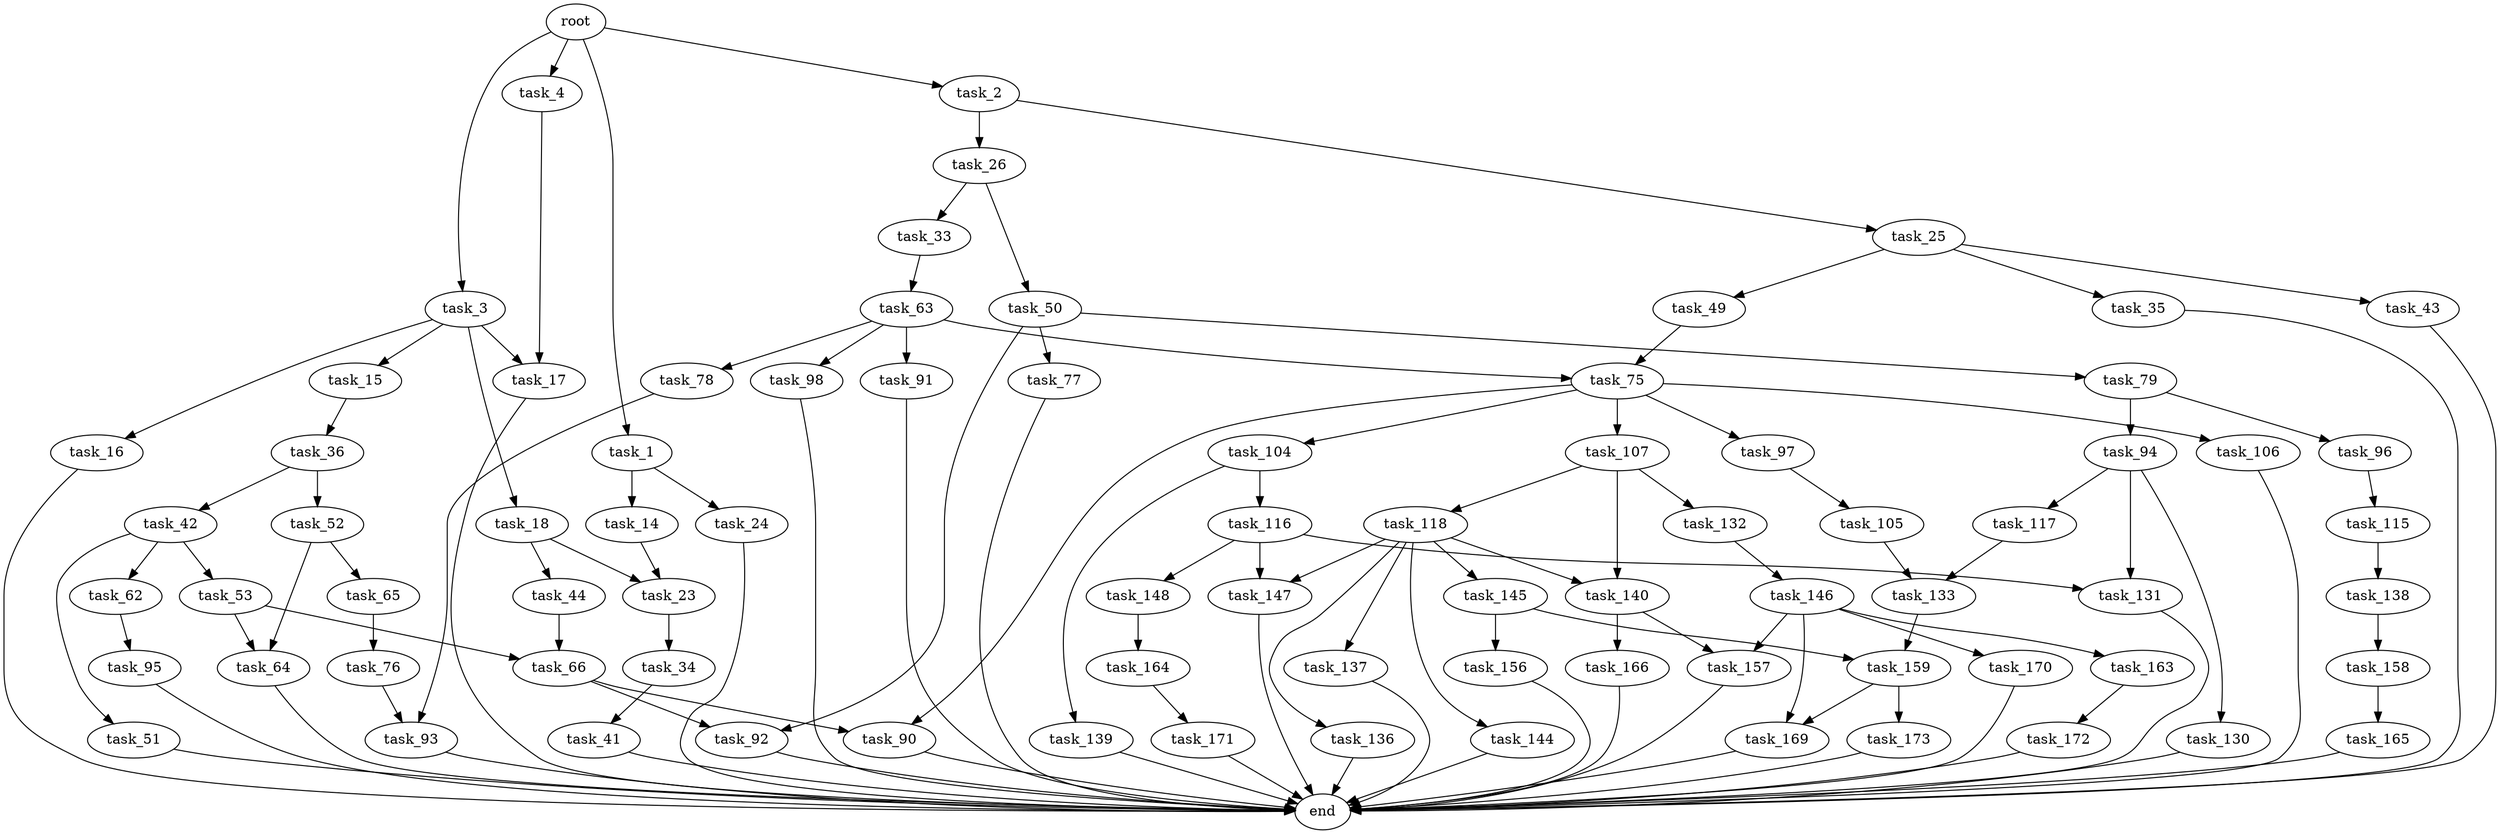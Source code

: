 digraph G {
  root [size="0.000000"];
  task_1 [size="120202184770.000000"];
  task_2 [size="28991029248.000000"];
  task_3 [size="6102703562.000000"];
  task_4 [size="5062272470.000000"];
  task_14 [size="23229461452.000000"];
  task_15 [size="20651544912.000000"];
  task_16 [size="190911024870.000000"];
  task_17 [size="416660257678.000000"];
  task_18 [size="124814434841.000000"];
  task_23 [size="231928233984.000000"];
  task_24 [size="23426247701.000000"];
  task_25 [size="9964596628.000000"];
  task_26 [size="6312216297.000000"];
  task_33 [size="269655168932.000000"];
  task_34 [size="191362903539.000000"];
  task_35 [size="138863153852.000000"];
  task_36 [size="68719476736.000000"];
  task_41 [size="14878747690.000000"];
  task_42 [size="782757789696.000000"];
  task_43 [size="8589934592.000000"];
  task_44 [size="633065307672.000000"];
  task_49 [size="549755813888.000000"];
  task_50 [size="316466089113.000000"];
  task_51 [size="134217728000.000000"];
  task_52 [size="355548462192.000000"];
  task_53 [size="134217728000.000000"];
  task_62 [size="8734979782.000000"];
  task_63 [size="231928233984.000000"];
  task_64 [size="473194824080.000000"];
  task_65 [size="375013235195.000000"];
  task_66 [size="549755813888.000000"];
  task_75 [size="549755813888.000000"];
  task_76 [size="19145214900.000000"];
  task_77 [size="657727535.000000"];
  task_78 [size="94425816460.000000"];
  task_79 [size="30129857164.000000"];
  task_90 [size="101551326484.000000"];
  task_91 [size="231928233984.000000"];
  task_92 [size="959938880287.000000"];
  task_93 [size="231928233984.000000"];
  task_94 [size="368293445632.000000"];
  task_95 [size="44371336032.000000"];
  task_96 [size="23161637702.000000"];
  task_97 [size="3968210428.000000"];
  task_98 [size="92246725607.000000"];
  task_104 [size="134217728000.000000"];
  task_105 [size="231928233984.000000"];
  task_106 [size="281646882214.000000"];
  task_107 [size="8578254942.000000"];
  task_115 [size="68719476736.000000"];
  task_116 [size="8589934592.000000"];
  task_117 [size="18435601703.000000"];
  task_118 [size="322252038534.000000"];
  task_130 [size="118285538293.000000"];
  task_131 [size="1073741824000.000000"];
  task_132 [size="2683566024.000000"];
  task_133 [size="134217728000.000000"];
  task_136 [size="37929652389.000000"];
  task_137 [size="28991029248.000000"];
  task_138 [size="435253381511.000000"];
  task_139 [size="62806942222.000000"];
  task_140 [size="376459864739.000000"];
  task_144 [size="368293445632.000000"];
  task_145 [size="216808068473.000000"];
  task_146 [size="47041385179.000000"];
  task_147 [size="257198344061.000000"];
  task_148 [size="68719476736.000000"];
  task_156 [size="268225912402.000000"];
  task_157 [size="1073741824000.000000"];
  task_158 [size="24376680325.000000"];
  task_159 [size="760554615.000000"];
  task_163 [size="68719476736.000000"];
  task_164 [size="28991029248.000000"];
  task_165 [size="20435287211.000000"];
  task_166 [size="16326360470.000000"];
  task_169 [size="28991029248.000000"];
  task_170 [size="822081569177.000000"];
  task_171 [size="30245847837.000000"];
  task_172 [size="368293445632.000000"];
  task_173 [size="10556895685.000000"];
  end [size="0.000000"];

  root -> task_1 [size="1.000000"];
  root -> task_2 [size="1.000000"];
  root -> task_3 [size="1.000000"];
  root -> task_4 [size="1.000000"];
  task_1 -> task_14 [size="134217728.000000"];
  task_1 -> task_24 [size="134217728.000000"];
  task_2 -> task_25 [size="75497472.000000"];
  task_2 -> task_26 [size="75497472.000000"];
  task_3 -> task_15 [size="134217728.000000"];
  task_3 -> task_16 [size="134217728.000000"];
  task_3 -> task_17 [size="134217728.000000"];
  task_3 -> task_18 [size="134217728.000000"];
  task_4 -> task_17 [size="209715200.000000"];
  task_14 -> task_23 [size="411041792.000000"];
  task_15 -> task_36 [size="33554432.000000"];
  task_16 -> end [size="1.000000"];
  task_17 -> end [size="1.000000"];
  task_18 -> task_23 [size="209715200.000000"];
  task_18 -> task_44 [size="209715200.000000"];
  task_23 -> task_34 [size="301989888.000000"];
  task_24 -> end [size="1.000000"];
  task_25 -> task_35 [size="33554432.000000"];
  task_25 -> task_43 [size="33554432.000000"];
  task_25 -> task_49 [size="33554432.000000"];
  task_26 -> task_33 [size="134217728.000000"];
  task_26 -> task_50 [size="134217728.000000"];
  task_33 -> task_63 [size="209715200.000000"];
  task_34 -> task_41 [size="134217728.000000"];
  task_35 -> end [size="1.000000"];
  task_36 -> task_42 [size="134217728.000000"];
  task_36 -> task_52 [size="134217728.000000"];
  task_41 -> end [size="1.000000"];
  task_42 -> task_51 [size="679477248.000000"];
  task_42 -> task_53 [size="679477248.000000"];
  task_42 -> task_62 [size="679477248.000000"];
  task_43 -> end [size="1.000000"];
  task_44 -> task_66 [size="536870912.000000"];
  task_49 -> task_75 [size="536870912.000000"];
  task_50 -> task_77 [size="301989888.000000"];
  task_50 -> task_79 [size="301989888.000000"];
  task_50 -> task_92 [size="301989888.000000"];
  task_51 -> end [size="1.000000"];
  task_52 -> task_64 [size="301989888.000000"];
  task_52 -> task_65 [size="301989888.000000"];
  task_53 -> task_64 [size="209715200.000000"];
  task_53 -> task_66 [size="209715200.000000"];
  task_62 -> task_95 [size="209715200.000000"];
  task_63 -> task_75 [size="301989888.000000"];
  task_63 -> task_78 [size="301989888.000000"];
  task_63 -> task_91 [size="301989888.000000"];
  task_63 -> task_98 [size="301989888.000000"];
  task_64 -> end [size="1.000000"];
  task_65 -> task_76 [size="301989888.000000"];
  task_66 -> task_90 [size="536870912.000000"];
  task_66 -> task_92 [size="536870912.000000"];
  task_75 -> task_90 [size="536870912.000000"];
  task_75 -> task_97 [size="536870912.000000"];
  task_75 -> task_104 [size="536870912.000000"];
  task_75 -> task_106 [size="536870912.000000"];
  task_75 -> task_107 [size="536870912.000000"];
  task_76 -> task_93 [size="411041792.000000"];
  task_77 -> end [size="1.000000"];
  task_78 -> task_93 [size="134217728.000000"];
  task_79 -> task_94 [size="679477248.000000"];
  task_79 -> task_96 [size="679477248.000000"];
  task_90 -> end [size="1.000000"];
  task_91 -> end [size="1.000000"];
  task_92 -> end [size="1.000000"];
  task_93 -> end [size="1.000000"];
  task_94 -> task_117 [size="411041792.000000"];
  task_94 -> task_130 [size="411041792.000000"];
  task_94 -> task_131 [size="411041792.000000"];
  task_95 -> end [size="1.000000"];
  task_96 -> task_115 [size="838860800.000000"];
  task_97 -> task_105 [size="301989888.000000"];
  task_98 -> end [size="1.000000"];
  task_104 -> task_116 [size="209715200.000000"];
  task_104 -> task_139 [size="209715200.000000"];
  task_105 -> task_133 [size="301989888.000000"];
  task_106 -> end [size="1.000000"];
  task_107 -> task_118 [size="679477248.000000"];
  task_107 -> task_132 [size="679477248.000000"];
  task_107 -> task_140 [size="679477248.000000"];
  task_115 -> task_138 [size="134217728.000000"];
  task_116 -> task_131 [size="33554432.000000"];
  task_116 -> task_147 [size="33554432.000000"];
  task_116 -> task_148 [size="33554432.000000"];
  task_117 -> task_133 [size="411041792.000000"];
  task_118 -> task_136 [size="301989888.000000"];
  task_118 -> task_137 [size="301989888.000000"];
  task_118 -> task_140 [size="301989888.000000"];
  task_118 -> task_144 [size="301989888.000000"];
  task_118 -> task_145 [size="301989888.000000"];
  task_118 -> task_147 [size="301989888.000000"];
  task_130 -> end [size="1.000000"];
  task_131 -> end [size="1.000000"];
  task_132 -> task_146 [size="75497472.000000"];
  task_133 -> task_159 [size="209715200.000000"];
  task_136 -> end [size="1.000000"];
  task_137 -> end [size="1.000000"];
  task_138 -> task_158 [size="838860800.000000"];
  task_139 -> end [size="1.000000"];
  task_140 -> task_157 [size="411041792.000000"];
  task_140 -> task_166 [size="411041792.000000"];
  task_144 -> end [size="1.000000"];
  task_145 -> task_156 [size="411041792.000000"];
  task_145 -> task_159 [size="411041792.000000"];
  task_146 -> task_157 [size="838860800.000000"];
  task_146 -> task_163 [size="838860800.000000"];
  task_146 -> task_169 [size="838860800.000000"];
  task_146 -> task_170 [size="838860800.000000"];
  task_147 -> end [size="1.000000"];
  task_148 -> task_164 [size="134217728.000000"];
  task_156 -> end [size="1.000000"];
  task_157 -> end [size="1.000000"];
  task_158 -> task_165 [size="679477248.000000"];
  task_159 -> task_169 [size="75497472.000000"];
  task_159 -> task_173 [size="75497472.000000"];
  task_163 -> task_172 [size="134217728.000000"];
  task_164 -> task_171 [size="75497472.000000"];
  task_165 -> end [size="1.000000"];
  task_166 -> end [size="1.000000"];
  task_169 -> end [size="1.000000"];
  task_170 -> end [size="1.000000"];
  task_171 -> end [size="1.000000"];
  task_172 -> end [size="1.000000"];
  task_173 -> end [size="1.000000"];
}
